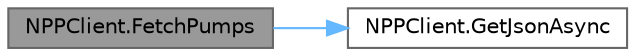 digraph "NPPClient.FetchPumps"
{
 // LATEX_PDF_SIZE
  bgcolor="transparent";
  edge [fontname=Helvetica,fontsize=10,labelfontname=Helvetica,labelfontsize=10];
  node [fontname=Helvetica,fontsize=10,shape=box,height=0.2,width=0.4];
  rankdir="LR";
  Node1 [id="Node000001",label="NPPClient.FetchPumps",height=0.2,width=0.4,color="gray40", fillcolor="grey60", style="filled", fontcolor="black",tooltip="This method fetches the state of each pump from the REST server."];
  Node1 -> Node2 [id="edge2_Node000001_Node000002",color="steelblue1",style="solid",tooltip=" "];
  Node2 [id="Node000002",label="NPPClient.GetJsonAsync",height=0.2,width=0.4,color="grey40", fillcolor="white", style="filled",URL="$class_n_p_p_client.html#a0a8db7e40f0eab04f40923a00d73d25e",tooltip="This method fetches JSON data from the REST server."];
}
